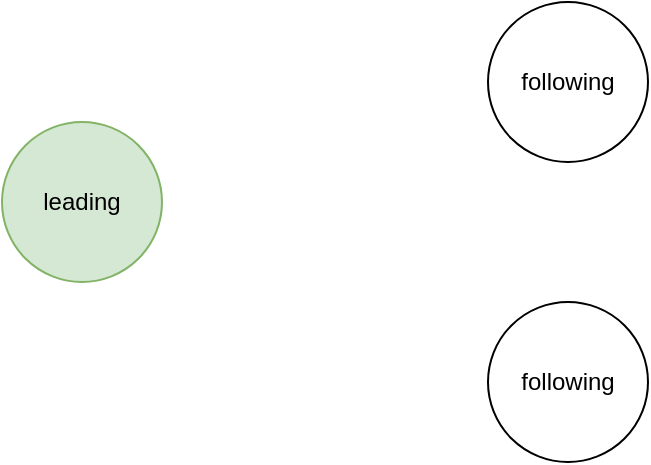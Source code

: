 <mxfile version="10.7.7" type="github"><diagram id="HDnJ9x4bg_fCL4YKutw6" name="Page-1"><mxGraphModel dx="998" dy="544" grid="1" gridSize="10" guides="1" tooltips="1" connect="1" arrows="1" fold="1" page="1" pageScale="1" pageWidth="827" pageHeight="1169" math="0" shadow="0"><root><mxCell id="0"/><mxCell id="1" parent="0"/><mxCell id="VdmpRBSzSbXIBinOoW2w-1" value="leading" style="ellipse;whiteSpace=wrap;html=1;aspect=fixed;fillColor=#d5e8d4;strokeColor=#82b366;" vertex="1" parent="1"><mxGeometry x="130" y="160" width="80" height="80" as="geometry"/></mxCell><mxCell id="VdmpRBSzSbXIBinOoW2w-2" value="following" style="ellipse;whiteSpace=wrap;html=1;aspect=fixed;" vertex="1" parent="1"><mxGeometry x="373" y="100" width="80" height="80" as="geometry"/></mxCell><mxCell id="VdmpRBSzSbXIBinOoW2w-3" value="following" style="ellipse;whiteSpace=wrap;html=1;aspect=fixed;" vertex="1" parent="1"><mxGeometry x="373" y="250" width="80" height="80" as="geometry"/></mxCell></root></mxGraphModel></diagram></mxfile>